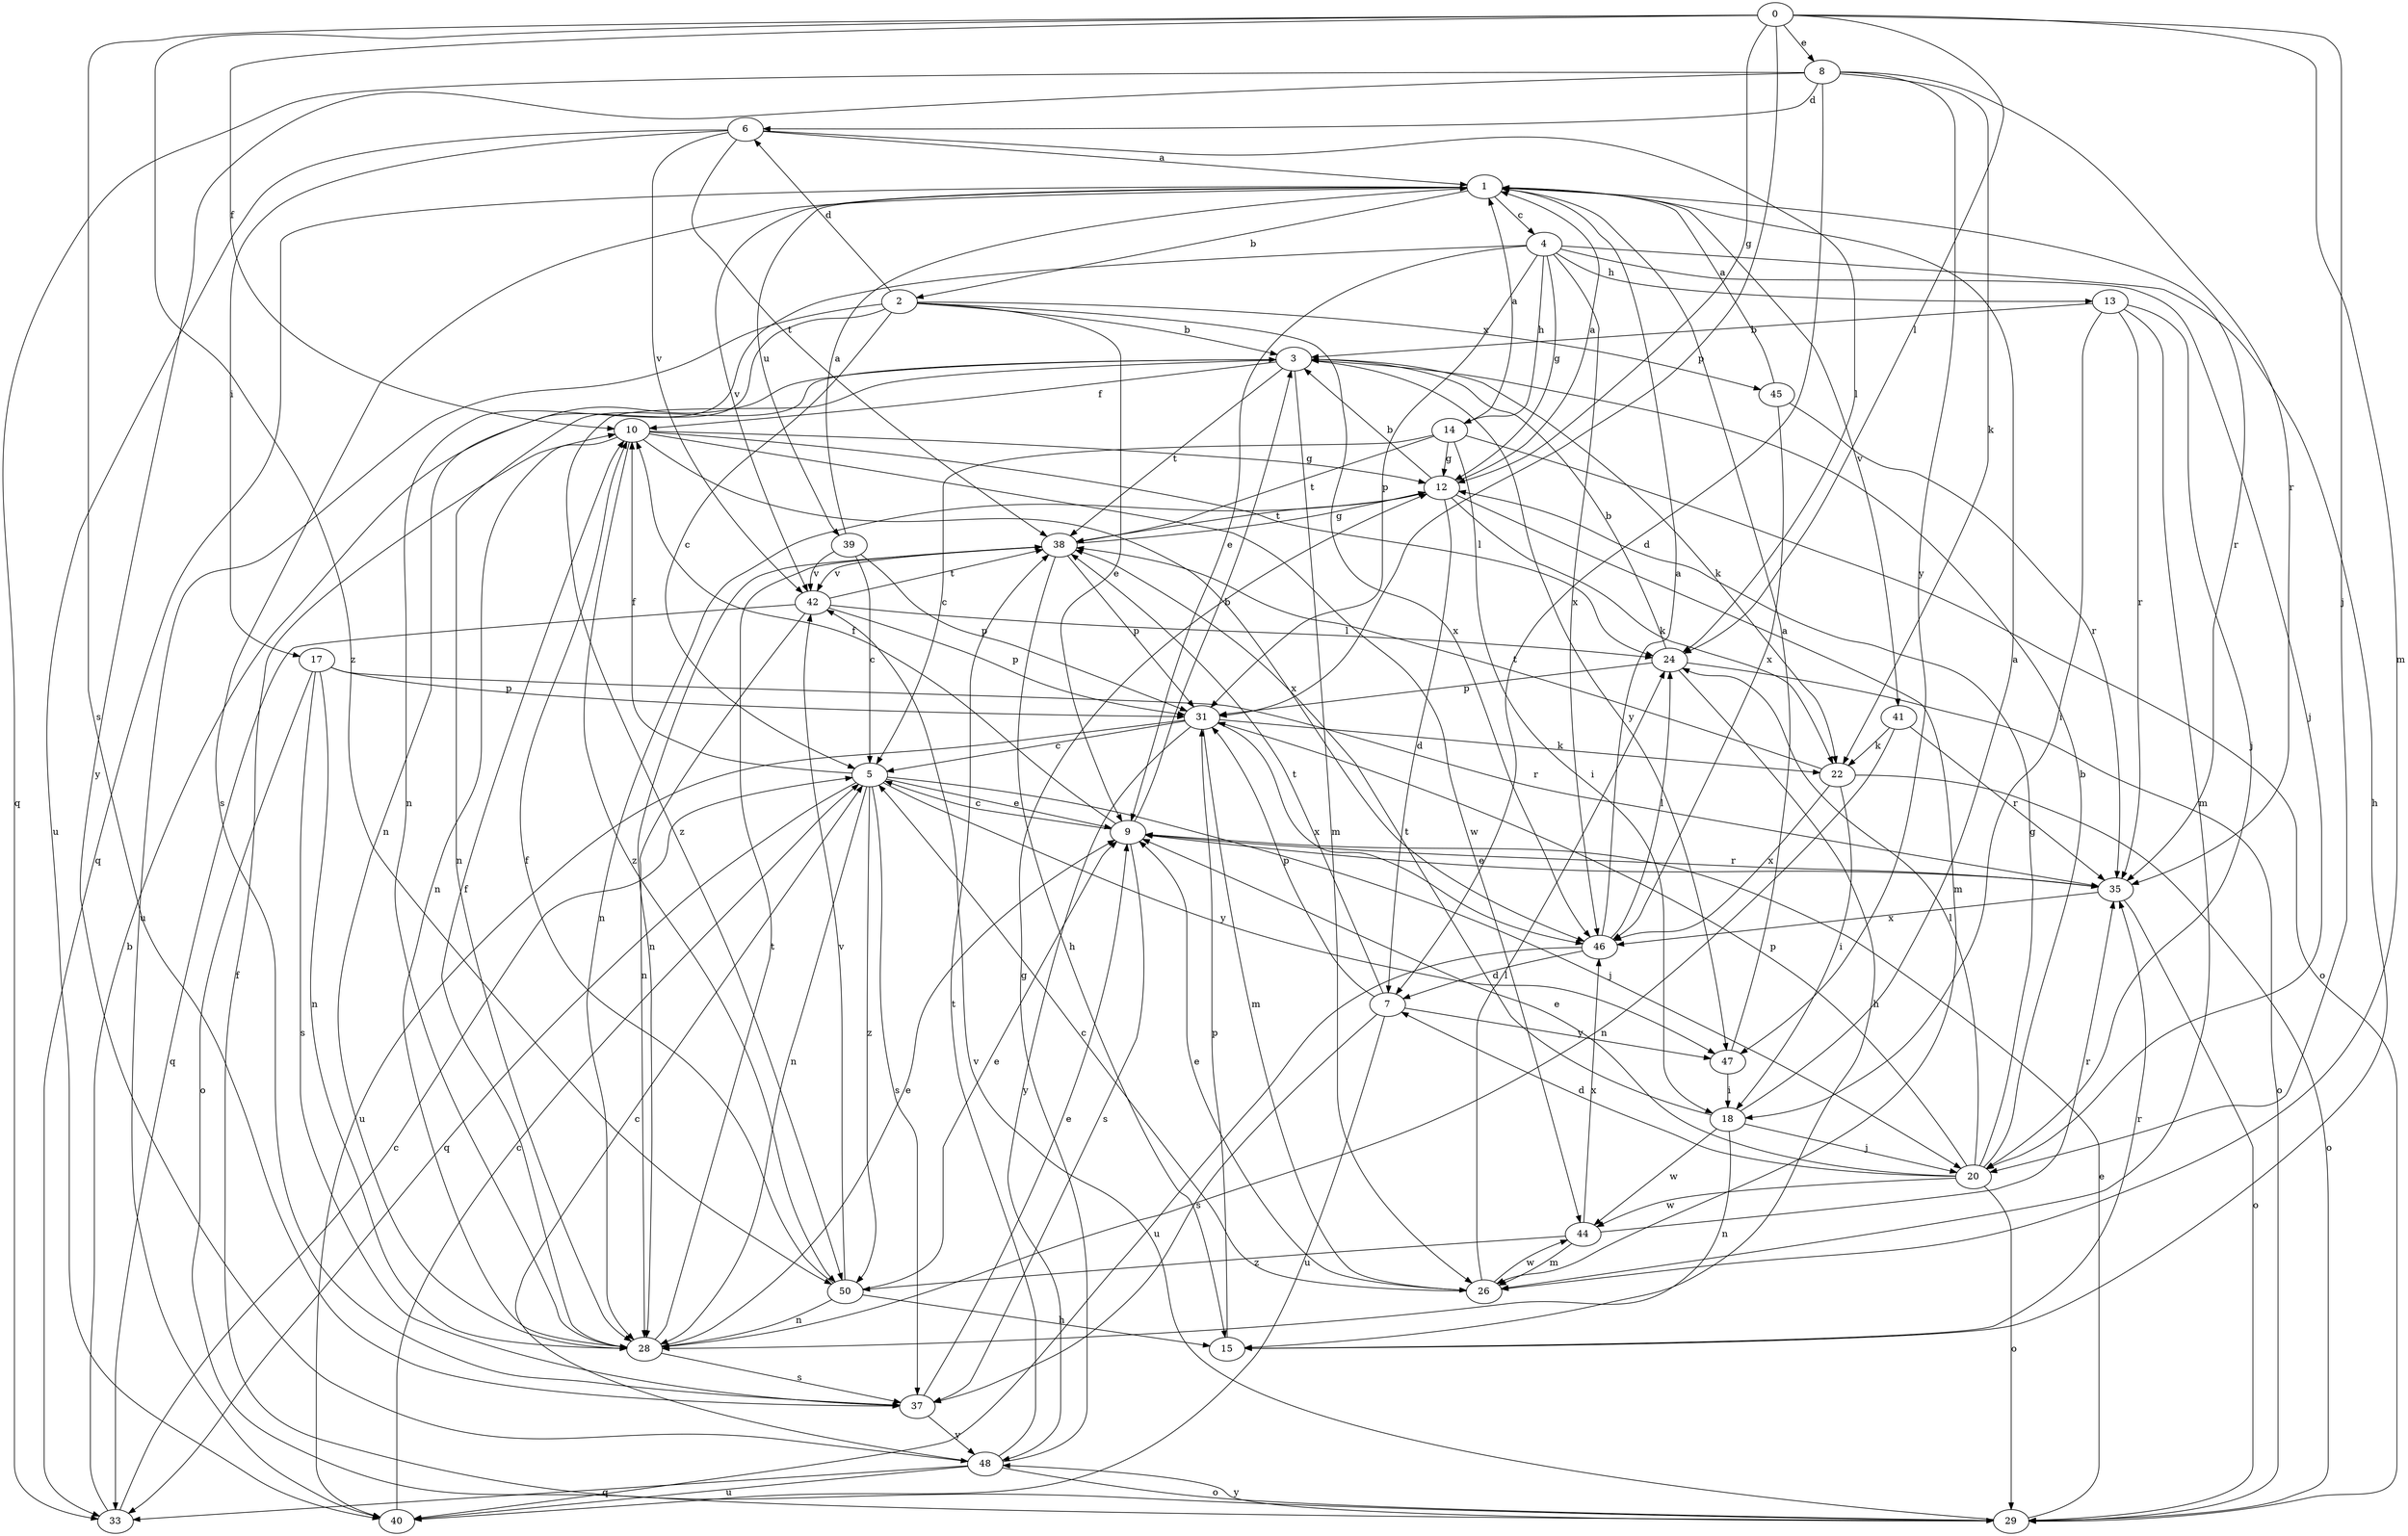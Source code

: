 strict digraph  {
0;
1;
2;
3;
4;
5;
6;
7;
8;
9;
10;
12;
13;
14;
15;
17;
18;
20;
22;
24;
26;
28;
29;
31;
33;
35;
37;
38;
39;
40;
41;
42;
44;
45;
46;
47;
48;
50;
0 -> 8  [label=e];
0 -> 10  [label=f];
0 -> 12  [label=g];
0 -> 20  [label=j];
0 -> 24  [label=l];
0 -> 26  [label=m];
0 -> 31  [label=p];
0 -> 37  [label=s];
0 -> 50  [label=z];
1 -> 2  [label=b];
1 -> 4  [label=c];
1 -> 33  [label=q];
1 -> 35  [label=r];
1 -> 37  [label=s];
1 -> 39  [label=u];
1 -> 41  [label=v];
1 -> 42  [label=v];
2 -> 3  [label=b];
2 -> 5  [label=c];
2 -> 6  [label=d];
2 -> 9  [label=e];
2 -> 28  [label=n];
2 -> 40  [label=u];
2 -> 45  [label=x];
2 -> 46  [label=x];
3 -> 10  [label=f];
3 -> 22  [label=k];
3 -> 26  [label=m];
3 -> 28  [label=n];
3 -> 38  [label=t];
3 -> 47  [label=y];
3 -> 50  [label=z];
4 -> 9  [label=e];
4 -> 12  [label=g];
4 -> 13  [label=h];
4 -> 14  [label=h];
4 -> 15  [label=h];
4 -> 20  [label=j];
4 -> 28  [label=n];
4 -> 31  [label=p];
4 -> 46  [label=x];
5 -> 9  [label=e];
5 -> 10  [label=f];
5 -> 20  [label=j];
5 -> 28  [label=n];
5 -> 33  [label=q];
5 -> 37  [label=s];
5 -> 47  [label=y];
5 -> 50  [label=z];
6 -> 1  [label=a];
6 -> 17  [label=i];
6 -> 24  [label=l];
6 -> 38  [label=t];
6 -> 40  [label=u];
6 -> 42  [label=v];
7 -> 31  [label=p];
7 -> 37  [label=s];
7 -> 38  [label=t];
7 -> 40  [label=u];
7 -> 47  [label=y];
8 -> 6  [label=d];
8 -> 7  [label=d];
8 -> 22  [label=k];
8 -> 33  [label=q];
8 -> 35  [label=r];
8 -> 47  [label=y];
8 -> 48  [label=y];
9 -> 3  [label=b];
9 -> 5  [label=c];
9 -> 10  [label=f];
9 -> 35  [label=r];
9 -> 37  [label=s];
10 -> 12  [label=g];
10 -> 24  [label=l];
10 -> 28  [label=n];
10 -> 44  [label=w];
10 -> 46  [label=x];
10 -> 50  [label=z];
12 -> 1  [label=a];
12 -> 3  [label=b];
12 -> 7  [label=d];
12 -> 22  [label=k];
12 -> 26  [label=m];
12 -> 28  [label=n];
12 -> 38  [label=t];
13 -> 3  [label=b];
13 -> 18  [label=i];
13 -> 20  [label=j];
13 -> 26  [label=m];
13 -> 35  [label=r];
14 -> 1  [label=a];
14 -> 5  [label=c];
14 -> 12  [label=g];
14 -> 18  [label=i];
14 -> 29  [label=o];
14 -> 38  [label=t];
15 -> 31  [label=p];
15 -> 35  [label=r];
17 -> 28  [label=n];
17 -> 29  [label=o];
17 -> 31  [label=p];
17 -> 35  [label=r];
17 -> 37  [label=s];
18 -> 1  [label=a];
18 -> 20  [label=j];
18 -> 28  [label=n];
18 -> 38  [label=t];
18 -> 44  [label=w];
20 -> 3  [label=b];
20 -> 7  [label=d];
20 -> 9  [label=e];
20 -> 12  [label=g];
20 -> 24  [label=l];
20 -> 29  [label=o];
20 -> 31  [label=p];
20 -> 44  [label=w];
22 -> 18  [label=i];
22 -> 29  [label=o];
22 -> 38  [label=t];
22 -> 46  [label=x];
24 -> 3  [label=b];
24 -> 15  [label=h];
24 -> 29  [label=o];
24 -> 31  [label=p];
26 -> 5  [label=c];
26 -> 9  [label=e];
26 -> 24  [label=l];
26 -> 44  [label=w];
28 -> 9  [label=e];
28 -> 10  [label=f];
28 -> 37  [label=s];
28 -> 38  [label=t];
29 -> 9  [label=e];
29 -> 10  [label=f];
29 -> 42  [label=v];
29 -> 48  [label=y];
31 -> 5  [label=c];
31 -> 22  [label=k];
31 -> 26  [label=m];
31 -> 40  [label=u];
31 -> 46  [label=x];
31 -> 48  [label=y];
33 -> 3  [label=b];
33 -> 5  [label=c];
35 -> 9  [label=e];
35 -> 29  [label=o];
35 -> 46  [label=x];
37 -> 9  [label=e];
37 -> 48  [label=y];
38 -> 12  [label=g];
38 -> 15  [label=h];
38 -> 28  [label=n];
38 -> 31  [label=p];
38 -> 42  [label=v];
39 -> 1  [label=a];
39 -> 5  [label=c];
39 -> 31  [label=p];
39 -> 42  [label=v];
40 -> 5  [label=c];
41 -> 22  [label=k];
41 -> 28  [label=n];
41 -> 35  [label=r];
42 -> 24  [label=l];
42 -> 28  [label=n];
42 -> 31  [label=p];
42 -> 33  [label=q];
42 -> 38  [label=t];
44 -> 26  [label=m];
44 -> 35  [label=r];
44 -> 46  [label=x];
44 -> 50  [label=z];
45 -> 1  [label=a];
45 -> 35  [label=r];
45 -> 46  [label=x];
46 -> 1  [label=a];
46 -> 7  [label=d];
46 -> 24  [label=l];
46 -> 40  [label=u];
47 -> 1  [label=a];
47 -> 18  [label=i];
48 -> 5  [label=c];
48 -> 12  [label=g];
48 -> 29  [label=o];
48 -> 33  [label=q];
48 -> 38  [label=t];
48 -> 40  [label=u];
50 -> 9  [label=e];
50 -> 10  [label=f];
50 -> 15  [label=h];
50 -> 28  [label=n];
50 -> 42  [label=v];
}
